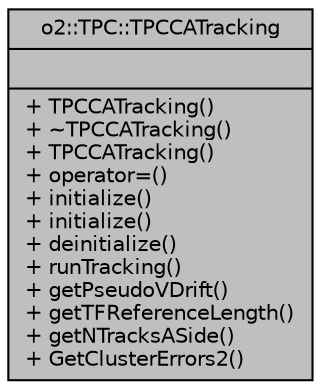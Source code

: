 digraph "o2::TPC::TPCCATracking"
{
 // INTERACTIVE_SVG=YES
  bgcolor="transparent";
  edge [fontname="Helvetica",fontsize="10",labelfontname="Helvetica",labelfontsize="10"];
  node [fontname="Helvetica",fontsize="10",shape=record];
  Node1 [label="{o2::TPC::TPCCATracking\n||+ TPCCATracking()\l+ ~TPCCATracking()\l+ TPCCATracking()\l+ operator=()\l+ initialize()\l+ initialize()\l+ deinitialize()\l+ runTracking()\l+ getPseudoVDrift()\l+ getTFReferenceLength()\l+ getNTracksASide()\l+ GetClusterErrors2()\l}",height=0.2,width=0.4,color="black", fillcolor="grey75", style="filled" fontcolor="black"];
}
